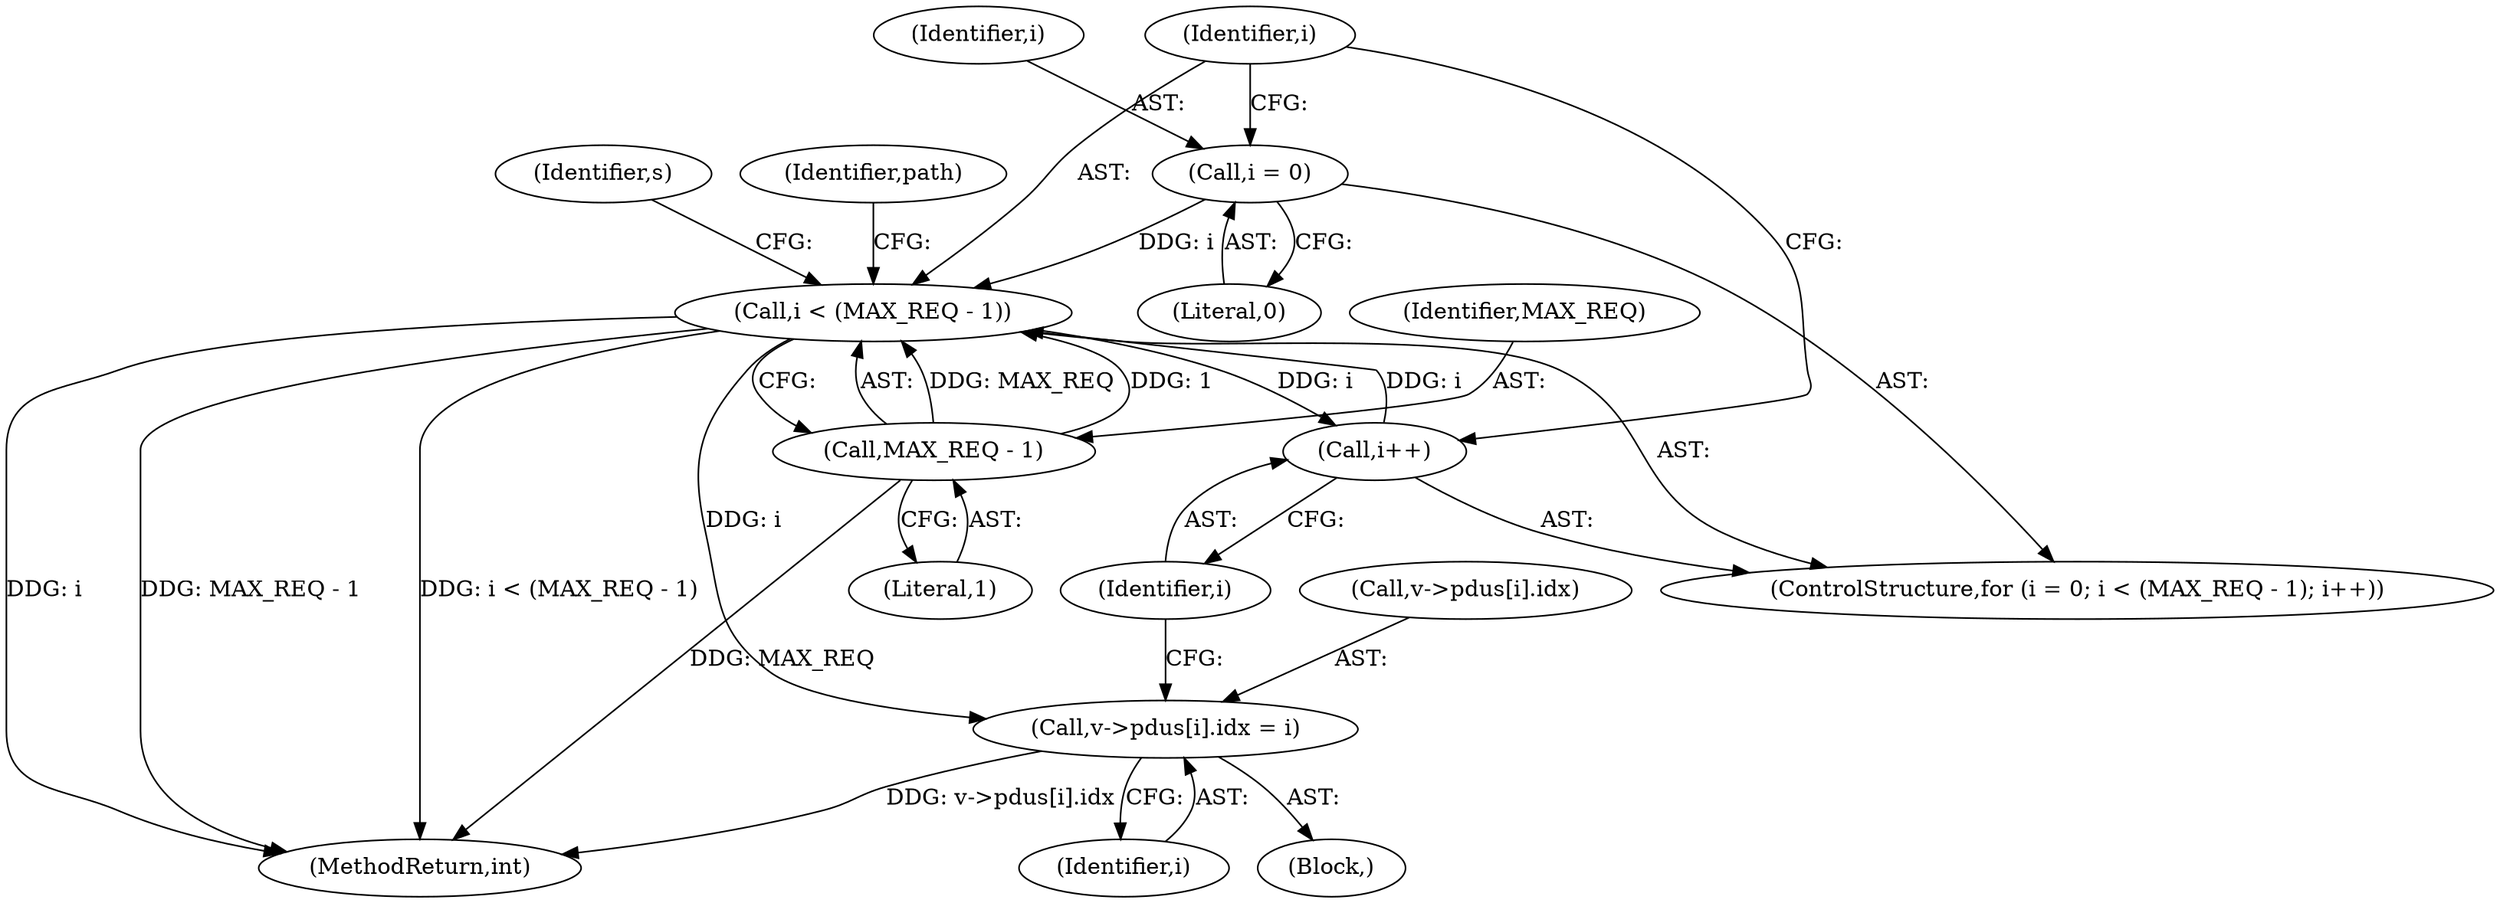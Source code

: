 digraph "0_qemu_4774718e5c194026ba5ee7a28d9be49be3080e42@array" {
"1000167" [label="(Call,v->pdus[i].idx = i)"];
"1000138" [label="(Call,i < (MAX_REQ - 1))"];
"1000143" [label="(Call,i++)"];
"1000135" [label="(Call,i = 0)"];
"1000140" [label="(Call,MAX_REQ - 1)"];
"1000137" [label="(Literal,0)"];
"1000143" [label="(Call,i++)"];
"1000134" [label="(ControlStructure,for (i = 0; i < (MAX_REQ - 1); i++))"];
"1000136" [label="(Identifier,i)"];
"1000175" [label="(Identifier,i)"];
"1000149" [label="(Identifier,s)"];
"1000145" [label="(Block,)"];
"1000140" [label="(Call,MAX_REQ - 1)"];
"1000178" [label="(Identifier,path)"];
"1000415" [label="(MethodReturn,int)"];
"1000141" [label="(Identifier,MAX_REQ)"];
"1000142" [label="(Literal,1)"];
"1000167" [label="(Call,v->pdus[i].idx = i)"];
"1000135" [label="(Call,i = 0)"];
"1000138" [label="(Call,i < (MAX_REQ - 1))"];
"1000139" [label="(Identifier,i)"];
"1000168" [label="(Call,v->pdus[i].idx)"];
"1000144" [label="(Identifier,i)"];
"1000167" -> "1000145"  [label="AST: "];
"1000167" -> "1000175"  [label="CFG: "];
"1000168" -> "1000167"  [label="AST: "];
"1000175" -> "1000167"  [label="AST: "];
"1000144" -> "1000167"  [label="CFG: "];
"1000167" -> "1000415"  [label="DDG: v->pdus[i].idx"];
"1000138" -> "1000167"  [label="DDG: i"];
"1000138" -> "1000134"  [label="AST: "];
"1000138" -> "1000140"  [label="CFG: "];
"1000139" -> "1000138"  [label="AST: "];
"1000140" -> "1000138"  [label="AST: "];
"1000149" -> "1000138"  [label="CFG: "];
"1000178" -> "1000138"  [label="CFG: "];
"1000138" -> "1000415"  [label="DDG: i"];
"1000138" -> "1000415"  [label="DDG: MAX_REQ - 1"];
"1000138" -> "1000415"  [label="DDG: i < (MAX_REQ - 1)"];
"1000143" -> "1000138"  [label="DDG: i"];
"1000135" -> "1000138"  [label="DDG: i"];
"1000140" -> "1000138"  [label="DDG: MAX_REQ"];
"1000140" -> "1000138"  [label="DDG: 1"];
"1000138" -> "1000143"  [label="DDG: i"];
"1000143" -> "1000134"  [label="AST: "];
"1000143" -> "1000144"  [label="CFG: "];
"1000144" -> "1000143"  [label="AST: "];
"1000139" -> "1000143"  [label="CFG: "];
"1000135" -> "1000134"  [label="AST: "];
"1000135" -> "1000137"  [label="CFG: "];
"1000136" -> "1000135"  [label="AST: "];
"1000137" -> "1000135"  [label="AST: "];
"1000139" -> "1000135"  [label="CFG: "];
"1000140" -> "1000142"  [label="CFG: "];
"1000141" -> "1000140"  [label="AST: "];
"1000142" -> "1000140"  [label="AST: "];
"1000140" -> "1000415"  [label="DDG: MAX_REQ"];
}
